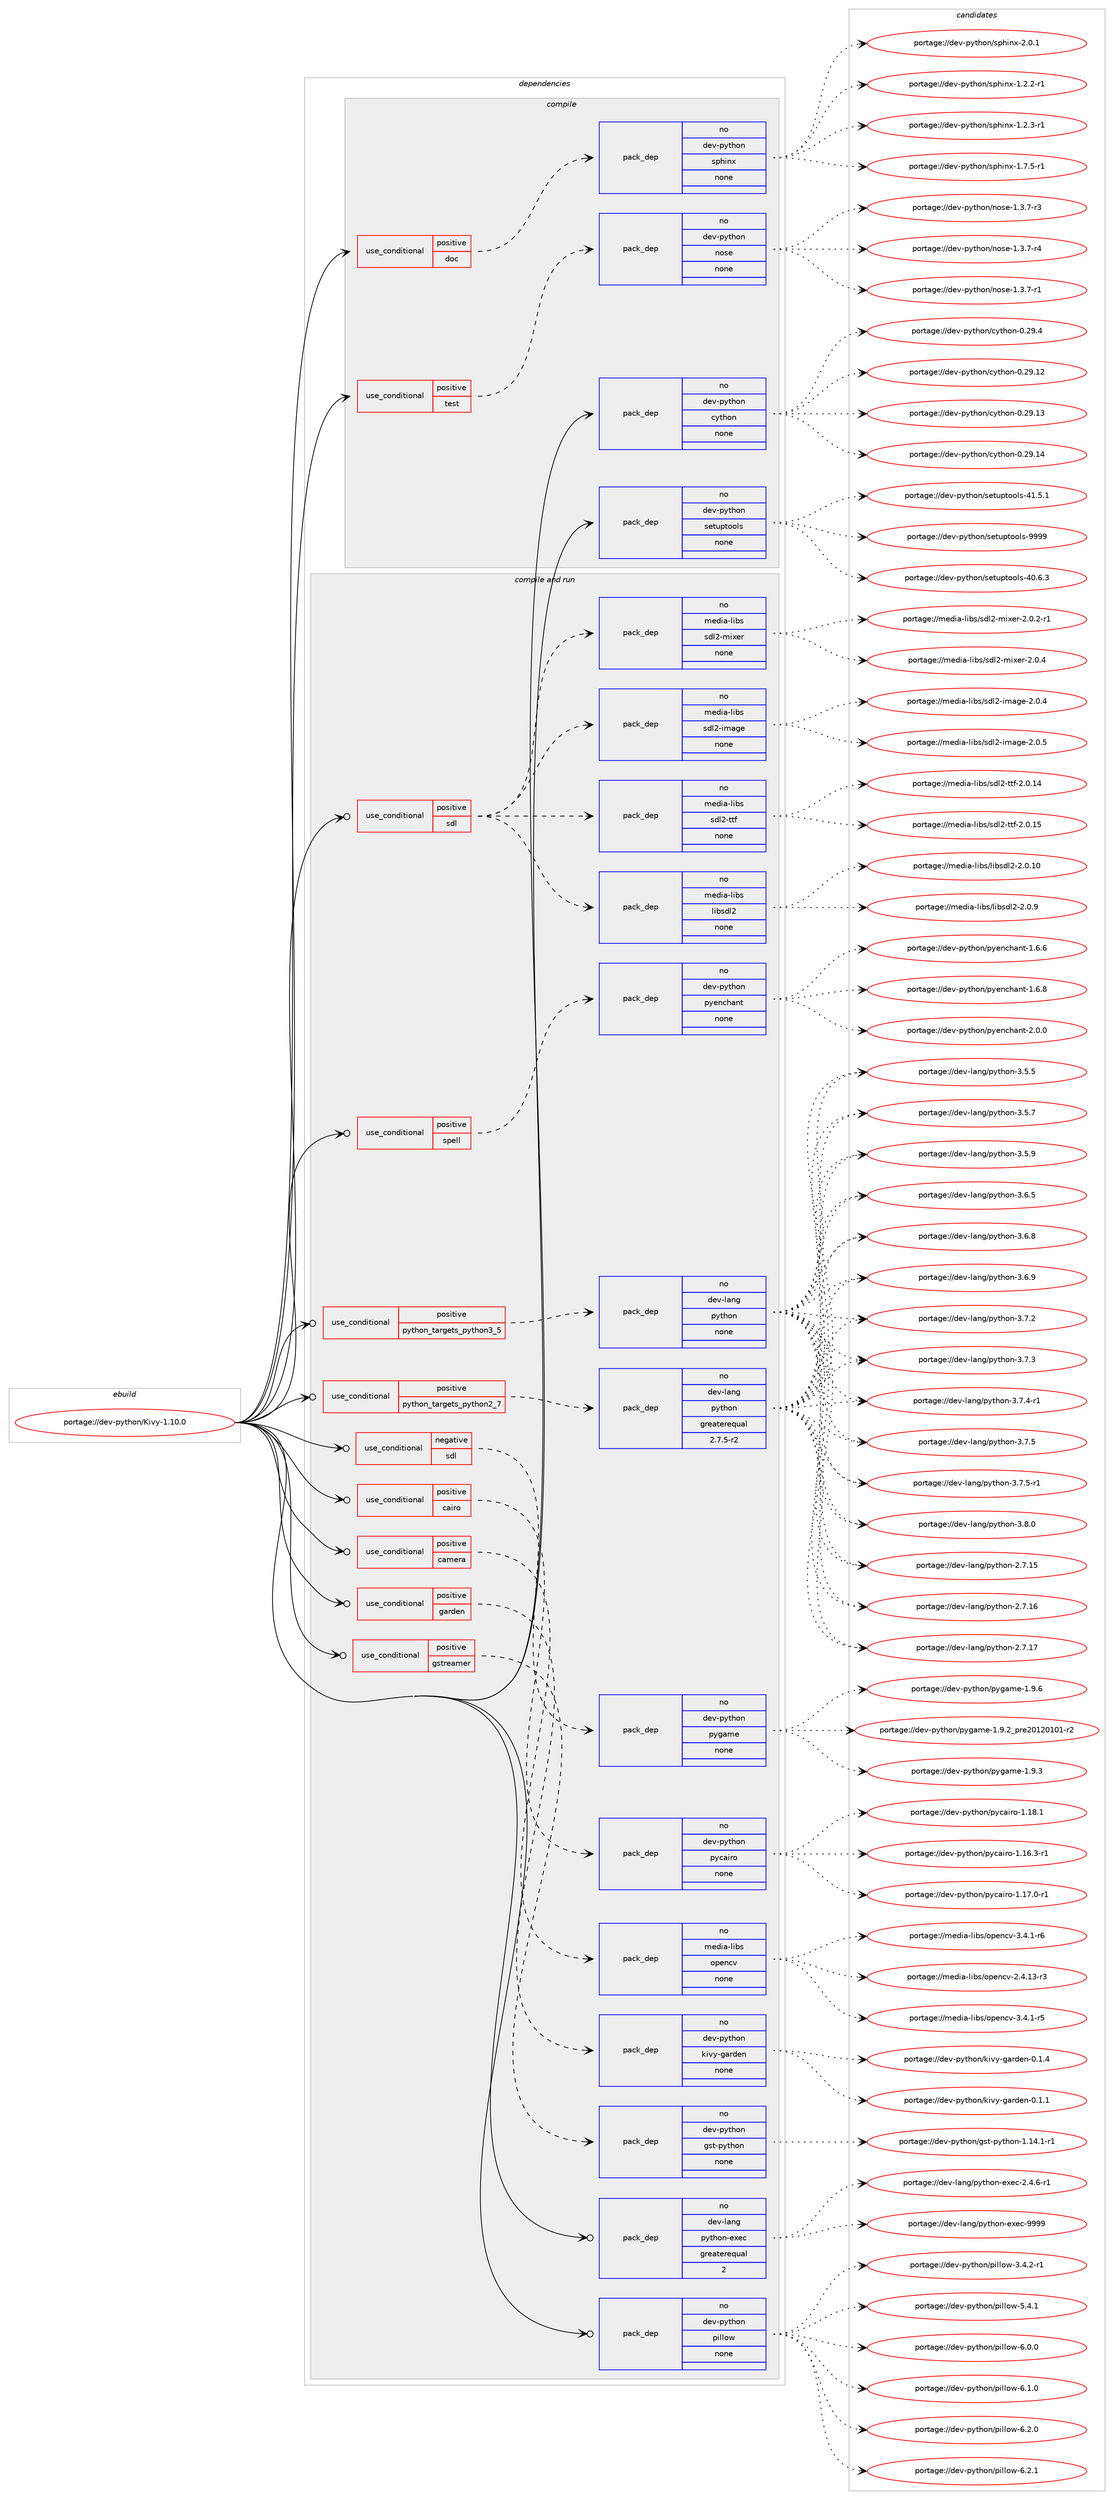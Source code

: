 digraph prolog {

# *************
# Graph options
# *************

newrank=true;
concentrate=true;
compound=true;
graph [rankdir=LR,fontname=Helvetica,fontsize=10,ranksep=1.5];#, ranksep=2.5, nodesep=0.2];
edge  [arrowhead=vee];
node  [fontname=Helvetica,fontsize=10];

# **********
# The ebuild
# **********

subgraph cluster_leftcol {
color=gray;
rank=same;
label=<<i>ebuild</i>>;
id [label="portage://dev-python/Kivy-1.10.0", color=red, width=4, href="../dev-python/Kivy-1.10.0.svg"];
}

# ****************
# The dependencies
# ****************

subgraph cluster_midcol {
color=gray;
label=<<i>dependencies</i>>;
subgraph cluster_compile {
fillcolor="#eeeeee";
style=filled;
label=<<i>compile</i>>;
subgraph cond24882 {
dependency127499 [label=<<TABLE BORDER="0" CELLBORDER="1" CELLSPACING="0" CELLPADDING="4"><TR><TD ROWSPAN="3" CELLPADDING="10">use_conditional</TD></TR><TR><TD>positive</TD></TR><TR><TD>doc</TD></TR></TABLE>>, shape=none, color=red];
subgraph pack99316 {
dependency127500 [label=<<TABLE BORDER="0" CELLBORDER="1" CELLSPACING="0" CELLPADDING="4" WIDTH="220"><TR><TD ROWSPAN="6" CELLPADDING="30">pack_dep</TD></TR><TR><TD WIDTH="110">no</TD></TR><TR><TD>dev-python</TD></TR><TR><TD>sphinx</TD></TR><TR><TD>none</TD></TR><TR><TD></TD></TR></TABLE>>, shape=none, color=blue];
}
dependency127499:e -> dependency127500:w [weight=20,style="dashed",arrowhead="vee"];
}
id:e -> dependency127499:w [weight=20,style="solid",arrowhead="vee"];
subgraph cond24883 {
dependency127501 [label=<<TABLE BORDER="0" CELLBORDER="1" CELLSPACING="0" CELLPADDING="4"><TR><TD ROWSPAN="3" CELLPADDING="10">use_conditional</TD></TR><TR><TD>positive</TD></TR><TR><TD>test</TD></TR></TABLE>>, shape=none, color=red];
subgraph pack99317 {
dependency127502 [label=<<TABLE BORDER="0" CELLBORDER="1" CELLSPACING="0" CELLPADDING="4" WIDTH="220"><TR><TD ROWSPAN="6" CELLPADDING="30">pack_dep</TD></TR><TR><TD WIDTH="110">no</TD></TR><TR><TD>dev-python</TD></TR><TR><TD>nose</TD></TR><TR><TD>none</TD></TR><TR><TD></TD></TR></TABLE>>, shape=none, color=blue];
}
dependency127501:e -> dependency127502:w [weight=20,style="dashed",arrowhead="vee"];
}
id:e -> dependency127501:w [weight=20,style="solid",arrowhead="vee"];
subgraph pack99318 {
dependency127503 [label=<<TABLE BORDER="0" CELLBORDER="1" CELLSPACING="0" CELLPADDING="4" WIDTH="220"><TR><TD ROWSPAN="6" CELLPADDING="30">pack_dep</TD></TR><TR><TD WIDTH="110">no</TD></TR><TR><TD>dev-python</TD></TR><TR><TD>cython</TD></TR><TR><TD>none</TD></TR><TR><TD></TD></TR></TABLE>>, shape=none, color=blue];
}
id:e -> dependency127503:w [weight=20,style="solid",arrowhead="vee"];
subgraph pack99319 {
dependency127504 [label=<<TABLE BORDER="0" CELLBORDER="1" CELLSPACING="0" CELLPADDING="4" WIDTH="220"><TR><TD ROWSPAN="6" CELLPADDING="30">pack_dep</TD></TR><TR><TD WIDTH="110">no</TD></TR><TR><TD>dev-python</TD></TR><TR><TD>setuptools</TD></TR><TR><TD>none</TD></TR><TR><TD></TD></TR></TABLE>>, shape=none, color=blue];
}
id:e -> dependency127504:w [weight=20,style="solid",arrowhead="vee"];
}
subgraph cluster_compileandrun {
fillcolor="#eeeeee";
style=filled;
label=<<i>compile and run</i>>;
subgraph cond24884 {
dependency127505 [label=<<TABLE BORDER="0" CELLBORDER="1" CELLSPACING="0" CELLPADDING="4"><TR><TD ROWSPAN="3" CELLPADDING="10">use_conditional</TD></TR><TR><TD>negative</TD></TR><TR><TD>sdl</TD></TR></TABLE>>, shape=none, color=red];
subgraph pack99320 {
dependency127506 [label=<<TABLE BORDER="0" CELLBORDER="1" CELLSPACING="0" CELLPADDING="4" WIDTH="220"><TR><TD ROWSPAN="6" CELLPADDING="30">pack_dep</TD></TR><TR><TD WIDTH="110">no</TD></TR><TR><TD>dev-python</TD></TR><TR><TD>pygame</TD></TR><TR><TD>none</TD></TR><TR><TD></TD></TR></TABLE>>, shape=none, color=blue];
}
dependency127505:e -> dependency127506:w [weight=20,style="dashed",arrowhead="vee"];
}
id:e -> dependency127505:w [weight=20,style="solid",arrowhead="odotvee"];
subgraph cond24885 {
dependency127507 [label=<<TABLE BORDER="0" CELLBORDER="1" CELLSPACING="0" CELLPADDING="4"><TR><TD ROWSPAN="3" CELLPADDING="10">use_conditional</TD></TR><TR><TD>positive</TD></TR><TR><TD>cairo</TD></TR></TABLE>>, shape=none, color=red];
subgraph pack99321 {
dependency127508 [label=<<TABLE BORDER="0" CELLBORDER="1" CELLSPACING="0" CELLPADDING="4" WIDTH="220"><TR><TD ROWSPAN="6" CELLPADDING="30">pack_dep</TD></TR><TR><TD WIDTH="110">no</TD></TR><TR><TD>dev-python</TD></TR><TR><TD>pycairo</TD></TR><TR><TD>none</TD></TR><TR><TD></TD></TR></TABLE>>, shape=none, color=blue];
}
dependency127507:e -> dependency127508:w [weight=20,style="dashed",arrowhead="vee"];
}
id:e -> dependency127507:w [weight=20,style="solid",arrowhead="odotvee"];
subgraph cond24886 {
dependency127509 [label=<<TABLE BORDER="0" CELLBORDER="1" CELLSPACING="0" CELLPADDING="4"><TR><TD ROWSPAN="3" CELLPADDING="10">use_conditional</TD></TR><TR><TD>positive</TD></TR><TR><TD>camera</TD></TR></TABLE>>, shape=none, color=red];
subgraph pack99322 {
dependency127510 [label=<<TABLE BORDER="0" CELLBORDER="1" CELLSPACING="0" CELLPADDING="4" WIDTH="220"><TR><TD ROWSPAN="6" CELLPADDING="30">pack_dep</TD></TR><TR><TD WIDTH="110">no</TD></TR><TR><TD>media-libs</TD></TR><TR><TD>opencv</TD></TR><TR><TD>none</TD></TR><TR><TD></TD></TR></TABLE>>, shape=none, color=blue];
}
dependency127509:e -> dependency127510:w [weight=20,style="dashed",arrowhead="vee"];
}
id:e -> dependency127509:w [weight=20,style="solid",arrowhead="odotvee"];
subgraph cond24887 {
dependency127511 [label=<<TABLE BORDER="0" CELLBORDER="1" CELLSPACING="0" CELLPADDING="4"><TR><TD ROWSPAN="3" CELLPADDING="10">use_conditional</TD></TR><TR><TD>positive</TD></TR><TR><TD>garden</TD></TR></TABLE>>, shape=none, color=red];
subgraph pack99323 {
dependency127512 [label=<<TABLE BORDER="0" CELLBORDER="1" CELLSPACING="0" CELLPADDING="4" WIDTH="220"><TR><TD ROWSPAN="6" CELLPADDING="30">pack_dep</TD></TR><TR><TD WIDTH="110">no</TD></TR><TR><TD>dev-python</TD></TR><TR><TD>kivy-garden</TD></TR><TR><TD>none</TD></TR><TR><TD></TD></TR></TABLE>>, shape=none, color=blue];
}
dependency127511:e -> dependency127512:w [weight=20,style="dashed",arrowhead="vee"];
}
id:e -> dependency127511:w [weight=20,style="solid",arrowhead="odotvee"];
subgraph cond24888 {
dependency127513 [label=<<TABLE BORDER="0" CELLBORDER="1" CELLSPACING="0" CELLPADDING="4"><TR><TD ROWSPAN="3" CELLPADDING="10">use_conditional</TD></TR><TR><TD>positive</TD></TR><TR><TD>gstreamer</TD></TR></TABLE>>, shape=none, color=red];
subgraph pack99324 {
dependency127514 [label=<<TABLE BORDER="0" CELLBORDER="1" CELLSPACING="0" CELLPADDING="4" WIDTH="220"><TR><TD ROWSPAN="6" CELLPADDING="30">pack_dep</TD></TR><TR><TD WIDTH="110">no</TD></TR><TR><TD>dev-python</TD></TR><TR><TD>gst-python</TD></TR><TR><TD>none</TD></TR><TR><TD></TD></TR></TABLE>>, shape=none, color=blue];
}
dependency127513:e -> dependency127514:w [weight=20,style="dashed",arrowhead="vee"];
}
id:e -> dependency127513:w [weight=20,style="solid",arrowhead="odotvee"];
subgraph cond24889 {
dependency127515 [label=<<TABLE BORDER="0" CELLBORDER="1" CELLSPACING="0" CELLPADDING="4"><TR><TD ROWSPAN="3" CELLPADDING="10">use_conditional</TD></TR><TR><TD>positive</TD></TR><TR><TD>python_targets_python2_7</TD></TR></TABLE>>, shape=none, color=red];
subgraph pack99325 {
dependency127516 [label=<<TABLE BORDER="0" CELLBORDER="1" CELLSPACING="0" CELLPADDING="4" WIDTH="220"><TR><TD ROWSPAN="6" CELLPADDING="30">pack_dep</TD></TR><TR><TD WIDTH="110">no</TD></TR><TR><TD>dev-lang</TD></TR><TR><TD>python</TD></TR><TR><TD>greaterequal</TD></TR><TR><TD>2.7.5-r2</TD></TR></TABLE>>, shape=none, color=blue];
}
dependency127515:e -> dependency127516:w [weight=20,style="dashed",arrowhead="vee"];
}
id:e -> dependency127515:w [weight=20,style="solid",arrowhead="odotvee"];
subgraph cond24890 {
dependency127517 [label=<<TABLE BORDER="0" CELLBORDER="1" CELLSPACING="0" CELLPADDING="4"><TR><TD ROWSPAN="3" CELLPADDING="10">use_conditional</TD></TR><TR><TD>positive</TD></TR><TR><TD>python_targets_python3_5</TD></TR></TABLE>>, shape=none, color=red];
subgraph pack99326 {
dependency127518 [label=<<TABLE BORDER="0" CELLBORDER="1" CELLSPACING="0" CELLPADDING="4" WIDTH="220"><TR><TD ROWSPAN="6" CELLPADDING="30">pack_dep</TD></TR><TR><TD WIDTH="110">no</TD></TR><TR><TD>dev-lang</TD></TR><TR><TD>python</TD></TR><TR><TD>none</TD></TR><TR><TD></TD></TR></TABLE>>, shape=none, color=blue];
}
dependency127517:e -> dependency127518:w [weight=20,style="dashed",arrowhead="vee"];
}
id:e -> dependency127517:w [weight=20,style="solid",arrowhead="odotvee"];
subgraph cond24891 {
dependency127519 [label=<<TABLE BORDER="0" CELLBORDER="1" CELLSPACING="0" CELLPADDING="4"><TR><TD ROWSPAN="3" CELLPADDING="10">use_conditional</TD></TR><TR><TD>positive</TD></TR><TR><TD>sdl</TD></TR></TABLE>>, shape=none, color=red];
subgraph pack99327 {
dependency127520 [label=<<TABLE BORDER="0" CELLBORDER="1" CELLSPACING="0" CELLPADDING="4" WIDTH="220"><TR><TD ROWSPAN="6" CELLPADDING="30">pack_dep</TD></TR><TR><TD WIDTH="110">no</TD></TR><TR><TD>media-libs</TD></TR><TR><TD>libsdl2</TD></TR><TR><TD>none</TD></TR><TR><TD></TD></TR></TABLE>>, shape=none, color=blue];
}
dependency127519:e -> dependency127520:w [weight=20,style="dashed",arrowhead="vee"];
subgraph pack99328 {
dependency127521 [label=<<TABLE BORDER="0" CELLBORDER="1" CELLSPACING="0" CELLPADDING="4" WIDTH="220"><TR><TD ROWSPAN="6" CELLPADDING="30">pack_dep</TD></TR><TR><TD WIDTH="110">no</TD></TR><TR><TD>media-libs</TD></TR><TR><TD>sdl2-ttf</TD></TR><TR><TD>none</TD></TR><TR><TD></TD></TR></TABLE>>, shape=none, color=blue];
}
dependency127519:e -> dependency127521:w [weight=20,style="dashed",arrowhead="vee"];
subgraph pack99329 {
dependency127522 [label=<<TABLE BORDER="0" CELLBORDER="1" CELLSPACING="0" CELLPADDING="4" WIDTH="220"><TR><TD ROWSPAN="6" CELLPADDING="30">pack_dep</TD></TR><TR><TD WIDTH="110">no</TD></TR><TR><TD>media-libs</TD></TR><TR><TD>sdl2-image</TD></TR><TR><TD>none</TD></TR><TR><TD></TD></TR></TABLE>>, shape=none, color=blue];
}
dependency127519:e -> dependency127522:w [weight=20,style="dashed",arrowhead="vee"];
subgraph pack99330 {
dependency127523 [label=<<TABLE BORDER="0" CELLBORDER="1" CELLSPACING="0" CELLPADDING="4" WIDTH="220"><TR><TD ROWSPAN="6" CELLPADDING="30">pack_dep</TD></TR><TR><TD WIDTH="110">no</TD></TR><TR><TD>media-libs</TD></TR><TR><TD>sdl2-mixer</TD></TR><TR><TD>none</TD></TR><TR><TD></TD></TR></TABLE>>, shape=none, color=blue];
}
dependency127519:e -> dependency127523:w [weight=20,style="dashed",arrowhead="vee"];
}
id:e -> dependency127519:w [weight=20,style="solid",arrowhead="odotvee"];
subgraph cond24892 {
dependency127524 [label=<<TABLE BORDER="0" CELLBORDER="1" CELLSPACING="0" CELLPADDING="4"><TR><TD ROWSPAN="3" CELLPADDING="10">use_conditional</TD></TR><TR><TD>positive</TD></TR><TR><TD>spell</TD></TR></TABLE>>, shape=none, color=red];
subgraph pack99331 {
dependency127525 [label=<<TABLE BORDER="0" CELLBORDER="1" CELLSPACING="0" CELLPADDING="4" WIDTH="220"><TR><TD ROWSPAN="6" CELLPADDING="30">pack_dep</TD></TR><TR><TD WIDTH="110">no</TD></TR><TR><TD>dev-python</TD></TR><TR><TD>pyenchant</TD></TR><TR><TD>none</TD></TR><TR><TD></TD></TR></TABLE>>, shape=none, color=blue];
}
dependency127524:e -> dependency127525:w [weight=20,style="dashed",arrowhead="vee"];
}
id:e -> dependency127524:w [weight=20,style="solid",arrowhead="odotvee"];
subgraph pack99332 {
dependency127526 [label=<<TABLE BORDER="0" CELLBORDER="1" CELLSPACING="0" CELLPADDING="4" WIDTH="220"><TR><TD ROWSPAN="6" CELLPADDING="30">pack_dep</TD></TR><TR><TD WIDTH="110">no</TD></TR><TR><TD>dev-lang</TD></TR><TR><TD>python-exec</TD></TR><TR><TD>greaterequal</TD></TR><TR><TD>2</TD></TR></TABLE>>, shape=none, color=blue];
}
id:e -> dependency127526:w [weight=20,style="solid",arrowhead="odotvee"];
subgraph pack99333 {
dependency127527 [label=<<TABLE BORDER="0" CELLBORDER="1" CELLSPACING="0" CELLPADDING="4" WIDTH="220"><TR><TD ROWSPAN="6" CELLPADDING="30">pack_dep</TD></TR><TR><TD WIDTH="110">no</TD></TR><TR><TD>dev-python</TD></TR><TR><TD>pillow</TD></TR><TR><TD>none</TD></TR><TR><TD></TD></TR></TABLE>>, shape=none, color=blue];
}
id:e -> dependency127527:w [weight=20,style="solid",arrowhead="odotvee"];
}
subgraph cluster_run {
fillcolor="#eeeeee";
style=filled;
label=<<i>run</i>>;
}
}

# **************
# The candidates
# **************

subgraph cluster_choices {
rank=same;
color=gray;
label=<<i>candidates</i>>;

subgraph choice99316 {
color=black;
nodesep=1;
choiceportage10010111845112121116104111110471151121041051101204549465046504511449 [label="portage://dev-python/sphinx-1.2.2-r1", color=red, width=4,href="../dev-python/sphinx-1.2.2-r1.svg"];
choiceportage10010111845112121116104111110471151121041051101204549465046514511449 [label="portage://dev-python/sphinx-1.2.3-r1", color=red, width=4,href="../dev-python/sphinx-1.2.3-r1.svg"];
choiceportage10010111845112121116104111110471151121041051101204549465546534511449 [label="portage://dev-python/sphinx-1.7.5-r1", color=red, width=4,href="../dev-python/sphinx-1.7.5-r1.svg"];
choiceportage1001011184511212111610411111047115112104105110120455046484649 [label="portage://dev-python/sphinx-2.0.1", color=red, width=4,href="../dev-python/sphinx-2.0.1.svg"];
dependency127500:e -> choiceportage10010111845112121116104111110471151121041051101204549465046504511449:w [style=dotted,weight="100"];
dependency127500:e -> choiceportage10010111845112121116104111110471151121041051101204549465046514511449:w [style=dotted,weight="100"];
dependency127500:e -> choiceportage10010111845112121116104111110471151121041051101204549465546534511449:w [style=dotted,weight="100"];
dependency127500:e -> choiceportage1001011184511212111610411111047115112104105110120455046484649:w [style=dotted,weight="100"];
}
subgraph choice99317 {
color=black;
nodesep=1;
choiceportage10010111845112121116104111110471101111151014549465146554511449 [label="portage://dev-python/nose-1.3.7-r1", color=red, width=4,href="../dev-python/nose-1.3.7-r1.svg"];
choiceportage10010111845112121116104111110471101111151014549465146554511451 [label="portage://dev-python/nose-1.3.7-r3", color=red, width=4,href="../dev-python/nose-1.3.7-r3.svg"];
choiceportage10010111845112121116104111110471101111151014549465146554511452 [label="portage://dev-python/nose-1.3.7-r4", color=red, width=4,href="../dev-python/nose-1.3.7-r4.svg"];
dependency127502:e -> choiceportage10010111845112121116104111110471101111151014549465146554511449:w [style=dotted,weight="100"];
dependency127502:e -> choiceportage10010111845112121116104111110471101111151014549465146554511451:w [style=dotted,weight="100"];
dependency127502:e -> choiceportage10010111845112121116104111110471101111151014549465146554511452:w [style=dotted,weight="100"];
}
subgraph choice99318 {
color=black;
nodesep=1;
choiceportage1001011184511212111610411111047991211161041111104548465057464950 [label="portage://dev-python/cython-0.29.12", color=red, width=4,href="../dev-python/cython-0.29.12.svg"];
choiceportage1001011184511212111610411111047991211161041111104548465057464951 [label="portage://dev-python/cython-0.29.13", color=red, width=4,href="../dev-python/cython-0.29.13.svg"];
choiceportage1001011184511212111610411111047991211161041111104548465057464952 [label="portage://dev-python/cython-0.29.14", color=red, width=4,href="../dev-python/cython-0.29.14.svg"];
choiceportage10010111845112121116104111110479912111610411111045484650574652 [label="portage://dev-python/cython-0.29.4", color=red, width=4,href="../dev-python/cython-0.29.4.svg"];
dependency127503:e -> choiceportage1001011184511212111610411111047991211161041111104548465057464950:w [style=dotted,weight="100"];
dependency127503:e -> choiceportage1001011184511212111610411111047991211161041111104548465057464951:w [style=dotted,weight="100"];
dependency127503:e -> choiceportage1001011184511212111610411111047991211161041111104548465057464952:w [style=dotted,weight="100"];
dependency127503:e -> choiceportage10010111845112121116104111110479912111610411111045484650574652:w [style=dotted,weight="100"];
}
subgraph choice99319 {
color=black;
nodesep=1;
choiceportage100101118451121211161041111104711510111611711211611111110811545524846544651 [label="portage://dev-python/setuptools-40.6.3", color=red, width=4,href="../dev-python/setuptools-40.6.3.svg"];
choiceportage100101118451121211161041111104711510111611711211611111110811545524946534649 [label="portage://dev-python/setuptools-41.5.1", color=red, width=4,href="../dev-python/setuptools-41.5.1.svg"];
choiceportage10010111845112121116104111110471151011161171121161111111081154557575757 [label="portage://dev-python/setuptools-9999", color=red, width=4,href="../dev-python/setuptools-9999.svg"];
dependency127504:e -> choiceportage100101118451121211161041111104711510111611711211611111110811545524846544651:w [style=dotted,weight="100"];
dependency127504:e -> choiceportage100101118451121211161041111104711510111611711211611111110811545524946534649:w [style=dotted,weight="100"];
dependency127504:e -> choiceportage10010111845112121116104111110471151011161171121161111111081154557575757:w [style=dotted,weight="100"];
}
subgraph choice99320 {
color=black;
nodesep=1;
choiceportage1001011184511212111610411111047112121103971091014549465746509511211410150484950484948494511450 [label="portage://dev-python/pygame-1.9.2_pre20120101-r2", color=red, width=4,href="../dev-python/pygame-1.9.2_pre20120101-r2.svg"];
choiceportage100101118451121211161041111104711212110397109101454946574651 [label="portage://dev-python/pygame-1.9.3", color=red, width=4,href="../dev-python/pygame-1.9.3.svg"];
choiceportage100101118451121211161041111104711212110397109101454946574654 [label="portage://dev-python/pygame-1.9.6", color=red, width=4,href="../dev-python/pygame-1.9.6.svg"];
dependency127506:e -> choiceportage1001011184511212111610411111047112121103971091014549465746509511211410150484950484948494511450:w [style=dotted,weight="100"];
dependency127506:e -> choiceportage100101118451121211161041111104711212110397109101454946574651:w [style=dotted,weight="100"];
dependency127506:e -> choiceportage100101118451121211161041111104711212110397109101454946574654:w [style=dotted,weight="100"];
}
subgraph choice99321 {
color=black;
nodesep=1;
choiceportage10010111845112121116104111110471121219997105114111454946495446514511449 [label="portage://dev-python/pycairo-1.16.3-r1", color=red, width=4,href="../dev-python/pycairo-1.16.3-r1.svg"];
choiceportage10010111845112121116104111110471121219997105114111454946495546484511449 [label="portage://dev-python/pycairo-1.17.0-r1", color=red, width=4,href="../dev-python/pycairo-1.17.0-r1.svg"];
choiceportage1001011184511212111610411111047112121999710511411145494649564649 [label="portage://dev-python/pycairo-1.18.1", color=red, width=4,href="../dev-python/pycairo-1.18.1.svg"];
dependency127508:e -> choiceportage10010111845112121116104111110471121219997105114111454946495446514511449:w [style=dotted,weight="100"];
dependency127508:e -> choiceportage10010111845112121116104111110471121219997105114111454946495546484511449:w [style=dotted,weight="100"];
dependency127508:e -> choiceportage1001011184511212111610411111047112121999710511411145494649564649:w [style=dotted,weight="100"];
}
subgraph choice99322 {
color=black;
nodesep=1;
choiceportage1091011001059745108105981154711111210111099118455046524649514511451 [label="portage://media-libs/opencv-2.4.13-r3", color=red, width=4,href="../media-libs/opencv-2.4.13-r3.svg"];
choiceportage10910110010597451081059811547111112101110991184551465246494511453 [label="portage://media-libs/opencv-3.4.1-r5", color=red, width=4,href="../media-libs/opencv-3.4.1-r5.svg"];
choiceportage10910110010597451081059811547111112101110991184551465246494511454 [label="portage://media-libs/opencv-3.4.1-r6", color=red, width=4,href="../media-libs/opencv-3.4.1-r6.svg"];
dependency127510:e -> choiceportage1091011001059745108105981154711111210111099118455046524649514511451:w [style=dotted,weight="100"];
dependency127510:e -> choiceportage10910110010597451081059811547111112101110991184551465246494511453:w [style=dotted,weight="100"];
dependency127510:e -> choiceportage10910110010597451081059811547111112101110991184551465246494511454:w [style=dotted,weight="100"];
}
subgraph choice99323 {
color=black;
nodesep=1;
choiceportage10010111845112121116104111110471071051181214510397114100101110454846494649 [label="portage://dev-python/kivy-garden-0.1.1", color=red, width=4,href="../dev-python/kivy-garden-0.1.1.svg"];
choiceportage10010111845112121116104111110471071051181214510397114100101110454846494652 [label="portage://dev-python/kivy-garden-0.1.4", color=red, width=4,href="../dev-python/kivy-garden-0.1.4.svg"];
dependency127512:e -> choiceportage10010111845112121116104111110471071051181214510397114100101110454846494649:w [style=dotted,weight="100"];
dependency127512:e -> choiceportage10010111845112121116104111110471071051181214510397114100101110454846494652:w [style=dotted,weight="100"];
}
subgraph choice99324 {
color=black;
nodesep=1;
choiceportage100101118451121211161041111104710311511645112121116104111110454946495246494511449 [label="portage://dev-python/gst-python-1.14.1-r1", color=red, width=4,href="../dev-python/gst-python-1.14.1-r1.svg"];
dependency127514:e -> choiceportage100101118451121211161041111104710311511645112121116104111110454946495246494511449:w [style=dotted,weight="100"];
}
subgraph choice99325 {
color=black;
nodesep=1;
choiceportage10010111845108971101034711212111610411111045504655464953 [label="portage://dev-lang/python-2.7.15", color=red, width=4,href="../dev-lang/python-2.7.15.svg"];
choiceportage10010111845108971101034711212111610411111045504655464954 [label="portage://dev-lang/python-2.7.16", color=red, width=4,href="../dev-lang/python-2.7.16.svg"];
choiceportage10010111845108971101034711212111610411111045504655464955 [label="portage://dev-lang/python-2.7.17", color=red, width=4,href="../dev-lang/python-2.7.17.svg"];
choiceportage100101118451089711010347112121116104111110455146534653 [label="portage://dev-lang/python-3.5.5", color=red, width=4,href="../dev-lang/python-3.5.5.svg"];
choiceportage100101118451089711010347112121116104111110455146534655 [label="portage://dev-lang/python-3.5.7", color=red, width=4,href="../dev-lang/python-3.5.7.svg"];
choiceportage100101118451089711010347112121116104111110455146534657 [label="portage://dev-lang/python-3.5.9", color=red, width=4,href="../dev-lang/python-3.5.9.svg"];
choiceportage100101118451089711010347112121116104111110455146544653 [label="portage://dev-lang/python-3.6.5", color=red, width=4,href="../dev-lang/python-3.6.5.svg"];
choiceportage100101118451089711010347112121116104111110455146544656 [label="portage://dev-lang/python-3.6.8", color=red, width=4,href="../dev-lang/python-3.6.8.svg"];
choiceportage100101118451089711010347112121116104111110455146544657 [label="portage://dev-lang/python-3.6.9", color=red, width=4,href="../dev-lang/python-3.6.9.svg"];
choiceportage100101118451089711010347112121116104111110455146554650 [label="portage://dev-lang/python-3.7.2", color=red, width=4,href="../dev-lang/python-3.7.2.svg"];
choiceportage100101118451089711010347112121116104111110455146554651 [label="portage://dev-lang/python-3.7.3", color=red, width=4,href="../dev-lang/python-3.7.3.svg"];
choiceportage1001011184510897110103471121211161041111104551465546524511449 [label="portage://dev-lang/python-3.7.4-r1", color=red, width=4,href="../dev-lang/python-3.7.4-r1.svg"];
choiceportage100101118451089711010347112121116104111110455146554653 [label="portage://dev-lang/python-3.7.5", color=red, width=4,href="../dev-lang/python-3.7.5.svg"];
choiceportage1001011184510897110103471121211161041111104551465546534511449 [label="portage://dev-lang/python-3.7.5-r1", color=red, width=4,href="../dev-lang/python-3.7.5-r1.svg"];
choiceportage100101118451089711010347112121116104111110455146564648 [label="portage://dev-lang/python-3.8.0", color=red, width=4,href="../dev-lang/python-3.8.0.svg"];
dependency127516:e -> choiceportage10010111845108971101034711212111610411111045504655464953:w [style=dotted,weight="100"];
dependency127516:e -> choiceportage10010111845108971101034711212111610411111045504655464954:w [style=dotted,weight="100"];
dependency127516:e -> choiceportage10010111845108971101034711212111610411111045504655464955:w [style=dotted,weight="100"];
dependency127516:e -> choiceportage100101118451089711010347112121116104111110455146534653:w [style=dotted,weight="100"];
dependency127516:e -> choiceportage100101118451089711010347112121116104111110455146534655:w [style=dotted,weight="100"];
dependency127516:e -> choiceportage100101118451089711010347112121116104111110455146534657:w [style=dotted,weight="100"];
dependency127516:e -> choiceportage100101118451089711010347112121116104111110455146544653:w [style=dotted,weight="100"];
dependency127516:e -> choiceportage100101118451089711010347112121116104111110455146544656:w [style=dotted,weight="100"];
dependency127516:e -> choiceportage100101118451089711010347112121116104111110455146544657:w [style=dotted,weight="100"];
dependency127516:e -> choiceportage100101118451089711010347112121116104111110455146554650:w [style=dotted,weight="100"];
dependency127516:e -> choiceportage100101118451089711010347112121116104111110455146554651:w [style=dotted,weight="100"];
dependency127516:e -> choiceportage1001011184510897110103471121211161041111104551465546524511449:w [style=dotted,weight="100"];
dependency127516:e -> choiceportage100101118451089711010347112121116104111110455146554653:w [style=dotted,weight="100"];
dependency127516:e -> choiceportage1001011184510897110103471121211161041111104551465546534511449:w [style=dotted,weight="100"];
dependency127516:e -> choiceportage100101118451089711010347112121116104111110455146564648:w [style=dotted,weight="100"];
}
subgraph choice99326 {
color=black;
nodesep=1;
choiceportage10010111845108971101034711212111610411111045504655464953 [label="portage://dev-lang/python-2.7.15", color=red, width=4,href="../dev-lang/python-2.7.15.svg"];
choiceportage10010111845108971101034711212111610411111045504655464954 [label="portage://dev-lang/python-2.7.16", color=red, width=4,href="../dev-lang/python-2.7.16.svg"];
choiceportage10010111845108971101034711212111610411111045504655464955 [label="portage://dev-lang/python-2.7.17", color=red, width=4,href="../dev-lang/python-2.7.17.svg"];
choiceportage100101118451089711010347112121116104111110455146534653 [label="portage://dev-lang/python-3.5.5", color=red, width=4,href="../dev-lang/python-3.5.5.svg"];
choiceportage100101118451089711010347112121116104111110455146534655 [label="portage://dev-lang/python-3.5.7", color=red, width=4,href="../dev-lang/python-3.5.7.svg"];
choiceportage100101118451089711010347112121116104111110455146534657 [label="portage://dev-lang/python-3.5.9", color=red, width=4,href="../dev-lang/python-3.5.9.svg"];
choiceportage100101118451089711010347112121116104111110455146544653 [label="portage://dev-lang/python-3.6.5", color=red, width=4,href="../dev-lang/python-3.6.5.svg"];
choiceportage100101118451089711010347112121116104111110455146544656 [label="portage://dev-lang/python-3.6.8", color=red, width=4,href="../dev-lang/python-3.6.8.svg"];
choiceportage100101118451089711010347112121116104111110455146544657 [label="portage://dev-lang/python-3.6.9", color=red, width=4,href="../dev-lang/python-3.6.9.svg"];
choiceportage100101118451089711010347112121116104111110455146554650 [label="portage://dev-lang/python-3.7.2", color=red, width=4,href="../dev-lang/python-3.7.2.svg"];
choiceportage100101118451089711010347112121116104111110455146554651 [label="portage://dev-lang/python-3.7.3", color=red, width=4,href="../dev-lang/python-3.7.3.svg"];
choiceportage1001011184510897110103471121211161041111104551465546524511449 [label="portage://dev-lang/python-3.7.4-r1", color=red, width=4,href="../dev-lang/python-3.7.4-r1.svg"];
choiceportage100101118451089711010347112121116104111110455146554653 [label="portage://dev-lang/python-3.7.5", color=red, width=4,href="../dev-lang/python-3.7.5.svg"];
choiceportage1001011184510897110103471121211161041111104551465546534511449 [label="portage://dev-lang/python-3.7.5-r1", color=red, width=4,href="../dev-lang/python-3.7.5-r1.svg"];
choiceportage100101118451089711010347112121116104111110455146564648 [label="portage://dev-lang/python-3.8.0", color=red, width=4,href="../dev-lang/python-3.8.0.svg"];
dependency127518:e -> choiceportage10010111845108971101034711212111610411111045504655464953:w [style=dotted,weight="100"];
dependency127518:e -> choiceportage10010111845108971101034711212111610411111045504655464954:w [style=dotted,weight="100"];
dependency127518:e -> choiceportage10010111845108971101034711212111610411111045504655464955:w [style=dotted,weight="100"];
dependency127518:e -> choiceportage100101118451089711010347112121116104111110455146534653:w [style=dotted,weight="100"];
dependency127518:e -> choiceportage100101118451089711010347112121116104111110455146534655:w [style=dotted,weight="100"];
dependency127518:e -> choiceportage100101118451089711010347112121116104111110455146534657:w [style=dotted,weight="100"];
dependency127518:e -> choiceportage100101118451089711010347112121116104111110455146544653:w [style=dotted,weight="100"];
dependency127518:e -> choiceportage100101118451089711010347112121116104111110455146544656:w [style=dotted,weight="100"];
dependency127518:e -> choiceportage100101118451089711010347112121116104111110455146544657:w [style=dotted,weight="100"];
dependency127518:e -> choiceportage100101118451089711010347112121116104111110455146554650:w [style=dotted,weight="100"];
dependency127518:e -> choiceportage100101118451089711010347112121116104111110455146554651:w [style=dotted,weight="100"];
dependency127518:e -> choiceportage1001011184510897110103471121211161041111104551465546524511449:w [style=dotted,weight="100"];
dependency127518:e -> choiceportage100101118451089711010347112121116104111110455146554653:w [style=dotted,weight="100"];
dependency127518:e -> choiceportage1001011184510897110103471121211161041111104551465546534511449:w [style=dotted,weight="100"];
dependency127518:e -> choiceportage100101118451089711010347112121116104111110455146564648:w [style=dotted,weight="100"];
}
subgraph choice99327 {
color=black;
nodesep=1;
choiceportage10910110010597451081059811547108105981151001085045504648464948 [label="portage://media-libs/libsdl2-2.0.10", color=red, width=4,href="../media-libs/libsdl2-2.0.10.svg"];
choiceportage109101100105974510810598115471081059811510010850455046484657 [label="portage://media-libs/libsdl2-2.0.9", color=red, width=4,href="../media-libs/libsdl2-2.0.9.svg"];
dependency127520:e -> choiceportage10910110010597451081059811547108105981151001085045504648464948:w [style=dotted,weight="100"];
dependency127520:e -> choiceportage109101100105974510810598115471081059811510010850455046484657:w [style=dotted,weight="100"];
}
subgraph choice99328 {
color=black;
nodesep=1;
choiceportage10910110010597451081059811547115100108504511611610245504648464952 [label="portage://media-libs/sdl2-ttf-2.0.14", color=red, width=4,href="../media-libs/sdl2-ttf-2.0.14.svg"];
choiceportage10910110010597451081059811547115100108504511611610245504648464953 [label="portage://media-libs/sdl2-ttf-2.0.15", color=red, width=4,href="../media-libs/sdl2-ttf-2.0.15.svg"];
dependency127521:e -> choiceportage10910110010597451081059811547115100108504511611610245504648464952:w [style=dotted,weight="100"];
dependency127521:e -> choiceportage10910110010597451081059811547115100108504511611610245504648464953:w [style=dotted,weight="100"];
}
subgraph choice99329 {
color=black;
nodesep=1;
choiceportage10910110010597451081059811547115100108504510510997103101455046484652 [label="portage://media-libs/sdl2-image-2.0.4", color=red, width=4,href="../media-libs/sdl2-image-2.0.4.svg"];
choiceportage10910110010597451081059811547115100108504510510997103101455046484653 [label="portage://media-libs/sdl2-image-2.0.5", color=red, width=4,href="../media-libs/sdl2-image-2.0.5.svg"];
dependency127522:e -> choiceportage10910110010597451081059811547115100108504510510997103101455046484652:w [style=dotted,weight="100"];
dependency127522:e -> choiceportage10910110010597451081059811547115100108504510510997103101455046484653:w [style=dotted,weight="100"];
}
subgraph choice99330 {
color=black;
nodesep=1;
choiceportage1091011001059745108105981154711510010850451091051201011144550464846504511449 [label="portage://media-libs/sdl2-mixer-2.0.2-r1", color=red, width=4,href="../media-libs/sdl2-mixer-2.0.2-r1.svg"];
choiceportage109101100105974510810598115471151001085045109105120101114455046484652 [label="portage://media-libs/sdl2-mixer-2.0.4", color=red, width=4,href="../media-libs/sdl2-mixer-2.0.4.svg"];
dependency127523:e -> choiceportage1091011001059745108105981154711510010850451091051201011144550464846504511449:w [style=dotted,weight="100"];
dependency127523:e -> choiceportage109101100105974510810598115471151001085045109105120101114455046484652:w [style=dotted,weight="100"];
}
subgraph choice99331 {
color=black;
nodesep=1;
choiceportage10010111845112121116104111110471121211011109910497110116454946544654 [label="portage://dev-python/pyenchant-1.6.6", color=red, width=4,href="../dev-python/pyenchant-1.6.6.svg"];
choiceportage10010111845112121116104111110471121211011109910497110116454946544656 [label="portage://dev-python/pyenchant-1.6.8", color=red, width=4,href="../dev-python/pyenchant-1.6.8.svg"];
choiceportage10010111845112121116104111110471121211011109910497110116455046484648 [label="portage://dev-python/pyenchant-2.0.0", color=red, width=4,href="../dev-python/pyenchant-2.0.0.svg"];
dependency127525:e -> choiceportage10010111845112121116104111110471121211011109910497110116454946544654:w [style=dotted,weight="100"];
dependency127525:e -> choiceportage10010111845112121116104111110471121211011109910497110116454946544656:w [style=dotted,weight="100"];
dependency127525:e -> choiceportage10010111845112121116104111110471121211011109910497110116455046484648:w [style=dotted,weight="100"];
}
subgraph choice99332 {
color=black;
nodesep=1;
choiceportage10010111845108971101034711212111610411111045101120101994550465246544511449 [label="portage://dev-lang/python-exec-2.4.6-r1", color=red, width=4,href="../dev-lang/python-exec-2.4.6-r1.svg"];
choiceportage10010111845108971101034711212111610411111045101120101994557575757 [label="portage://dev-lang/python-exec-9999", color=red, width=4,href="../dev-lang/python-exec-9999.svg"];
dependency127526:e -> choiceportage10010111845108971101034711212111610411111045101120101994550465246544511449:w [style=dotted,weight="100"];
dependency127526:e -> choiceportage10010111845108971101034711212111610411111045101120101994557575757:w [style=dotted,weight="100"];
}
subgraph choice99333 {
color=black;
nodesep=1;
choiceportage10010111845112121116104111110471121051081081111194551465246504511449 [label="portage://dev-python/pillow-3.4.2-r1", color=red, width=4,href="../dev-python/pillow-3.4.2-r1.svg"];
choiceportage1001011184511212111610411111047112105108108111119455346524649 [label="portage://dev-python/pillow-5.4.1", color=red, width=4,href="../dev-python/pillow-5.4.1.svg"];
choiceportage1001011184511212111610411111047112105108108111119455446484648 [label="portage://dev-python/pillow-6.0.0", color=red, width=4,href="../dev-python/pillow-6.0.0.svg"];
choiceportage1001011184511212111610411111047112105108108111119455446494648 [label="portage://dev-python/pillow-6.1.0", color=red, width=4,href="../dev-python/pillow-6.1.0.svg"];
choiceportage1001011184511212111610411111047112105108108111119455446504648 [label="portage://dev-python/pillow-6.2.0", color=red, width=4,href="../dev-python/pillow-6.2.0.svg"];
choiceportage1001011184511212111610411111047112105108108111119455446504649 [label="portage://dev-python/pillow-6.2.1", color=red, width=4,href="../dev-python/pillow-6.2.1.svg"];
dependency127527:e -> choiceportage10010111845112121116104111110471121051081081111194551465246504511449:w [style=dotted,weight="100"];
dependency127527:e -> choiceportage1001011184511212111610411111047112105108108111119455346524649:w [style=dotted,weight="100"];
dependency127527:e -> choiceportage1001011184511212111610411111047112105108108111119455446484648:w [style=dotted,weight="100"];
dependency127527:e -> choiceportage1001011184511212111610411111047112105108108111119455446494648:w [style=dotted,weight="100"];
dependency127527:e -> choiceportage1001011184511212111610411111047112105108108111119455446504648:w [style=dotted,weight="100"];
dependency127527:e -> choiceportage1001011184511212111610411111047112105108108111119455446504649:w [style=dotted,weight="100"];
}
}

}
